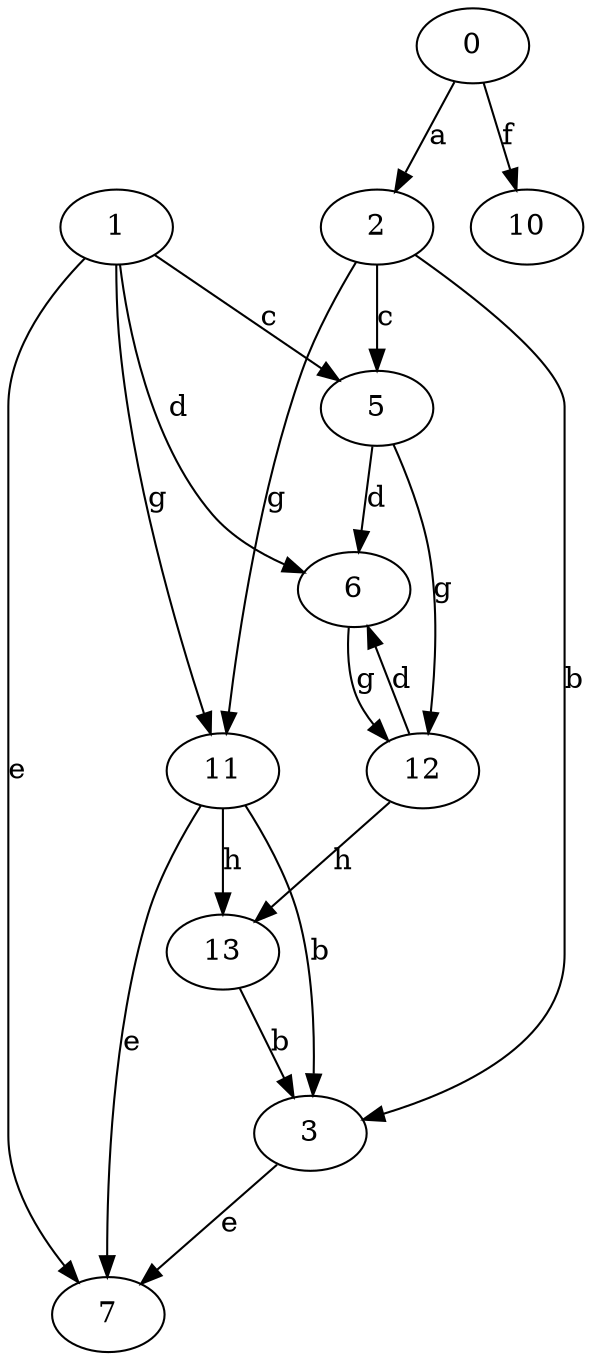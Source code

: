 strict digraph  {
1;
2;
3;
5;
6;
7;
0;
10;
11;
12;
13;
1 -> 5  [label=c];
1 -> 6  [label=d];
1 -> 7  [label=e];
1 -> 11  [label=g];
2 -> 3  [label=b];
2 -> 5  [label=c];
2 -> 11  [label=g];
3 -> 7  [label=e];
5 -> 6  [label=d];
5 -> 12  [label=g];
6 -> 12  [label=g];
0 -> 2  [label=a];
0 -> 10  [label=f];
11 -> 3  [label=b];
11 -> 7  [label=e];
11 -> 13  [label=h];
12 -> 6  [label=d];
12 -> 13  [label=h];
13 -> 3  [label=b];
}
